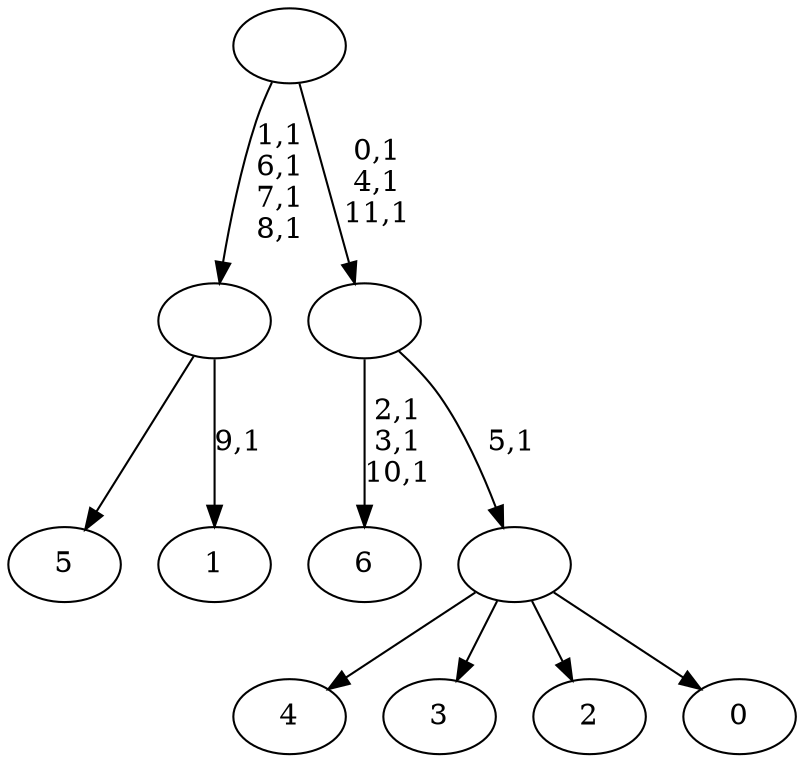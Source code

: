 digraph T {
	19 [label="6"]
	15 [label="5"]
	14 [label="4"]
	13 [label="3"]
	12 [label="2"]
	11 [label="1"]
	9 [label=""]
	5 [label="0"]
	4 [label=""]
	3 [label=""]
	0 [label=""]
	9 -> 11 [label="9,1"]
	9 -> 15 [label=""]
	4 -> 14 [label=""]
	4 -> 13 [label=""]
	4 -> 12 [label=""]
	4 -> 5 [label=""]
	3 -> 19 [label="2,1\n3,1\n10,1"]
	3 -> 4 [label="5,1"]
	0 -> 3 [label="0,1\n4,1\n11,1"]
	0 -> 9 [label="1,1\n6,1\n7,1\n8,1"]
}
